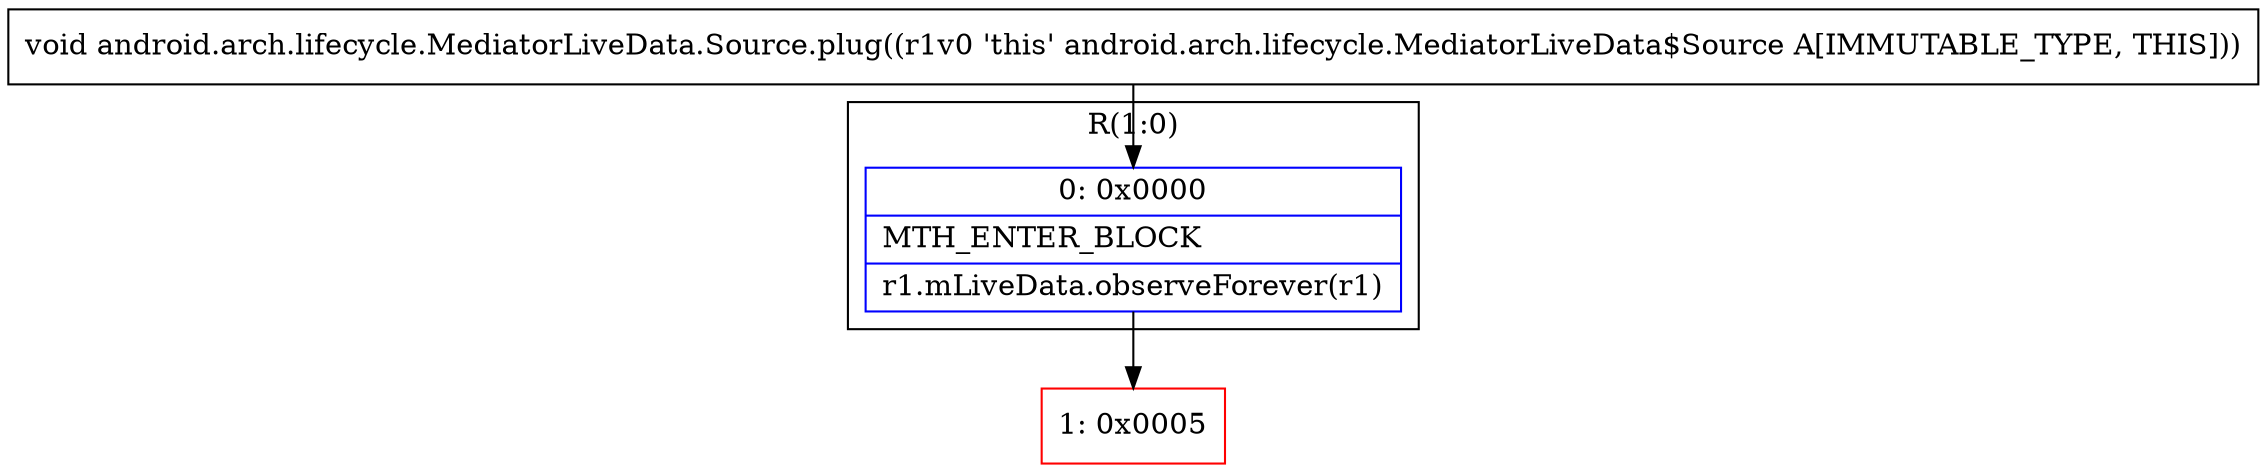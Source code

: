 digraph "CFG forandroid.arch.lifecycle.MediatorLiveData.Source.plug()V" {
subgraph cluster_Region_1120952312 {
label = "R(1:0)";
node [shape=record,color=blue];
Node_0 [shape=record,label="{0\:\ 0x0000|MTH_ENTER_BLOCK\l|r1.mLiveData.observeForever(r1)\l}"];
}
Node_1 [shape=record,color=red,label="{1\:\ 0x0005}"];
MethodNode[shape=record,label="{void android.arch.lifecycle.MediatorLiveData.Source.plug((r1v0 'this' android.arch.lifecycle.MediatorLiveData$Source A[IMMUTABLE_TYPE, THIS])) }"];
MethodNode -> Node_0;
Node_0 -> Node_1;
}

